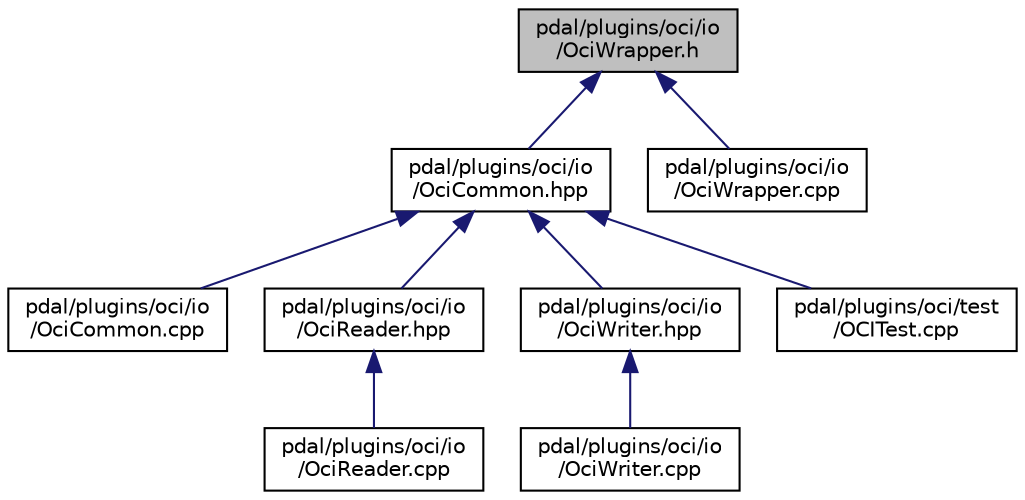 digraph "pdal/plugins/oci/io/OciWrapper.h"
{
  edge [fontname="Helvetica",fontsize="10",labelfontname="Helvetica",labelfontsize="10"];
  node [fontname="Helvetica",fontsize="10",shape=record];
  Node1 [label="pdal/plugins/oci/io\l/OciWrapper.h",height=0.2,width=0.4,color="black", fillcolor="grey75", style="filled", fontcolor="black"];
  Node1 -> Node2 [dir="back",color="midnightblue",fontsize="10",style="solid",fontname="Helvetica"];
  Node2 [label="pdal/plugins/oci/io\l/OciCommon.hpp",height=0.2,width=0.4,color="black", fillcolor="white", style="filled",URL="$OciCommon_8hpp.html"];
  Node2 -> Node3 [dir="back",color="midnightblue",fontsize="10",style="solid",fontname="Helvetica"];
  Node3 [label="pdal/plugins/oci/io\l/OciCommon.cpp",height=0.2,width=0.4,color="black", fillcolor="white", style="filled",URL="$OciCommon_8cpp.html"];
  Node2 -> Node4 [dir="back",color="midnightblue",fontsize="10",style="solid",fontname="Helvetica"];
  Node4 [label="pdal/plugins/oci/io\l/OciReader.hpp",height=0.2,width=0.4,color="black", fillcolor="white", style="filled",URL="$OciReader_8hpp.html"];
  Node4 -> Node5 [dir="back",color="midnightblue",fontsize="10",style="solid",fontname="Helvetica"];
  Node5 [label="pdal/plugins/oci/io\l/OciReader.cpp",height=0.2,width=0.4,color="black", fillcolor="white", style="filled",URL="$OciReader_8cpp.html"];
  Node2 -> Node6 [dir="back",color="midnightblue",fontsize="10",style="solid",fontname="Helvetica"];
  Node6 [label="pdal/plugins/oci/io\l/OciWriter.hpp",height=0.2,width=0.4,color="black", fillcolor="white", style="filled",URL="$OciWriter_8hpp.html"];
  Node6 -> Node7 [dir="back",color="midnightblue",fontsize="10",style="solid",fontname="Helvetica"];
  Node7 [label="pdal/plugins/oci/io\l/OciWriter.cpp",height=0.2,width=0.4,color="black", fillcolor="white", style="filled",URL="$OciWriter_8cpp.html"];
  Node2 -> Node8 [dir="back",color="midnightblue",fontsize="10",style="solid",fontname="Helvetica"];
  Node8 [label="pdal/plugins/oci/test\l/OCITest.cpp",height=0.2,width=0.4,color="black", fillcolor="white", style="filled",URL="$OCITest_8cpp.html"];
  Node1 -> Node9 [dir="back",color="midnightblue",fontsize="10",style="solid",fontname="Helvetica"];
  Node9 [label="pdal/plugins/oci/io\l/OciWrapper.cpp",height=0.2,width=0.4,color="black", fillcolor="white", style="filled",URL="$OciWrapper_8cpp.html"];
}
